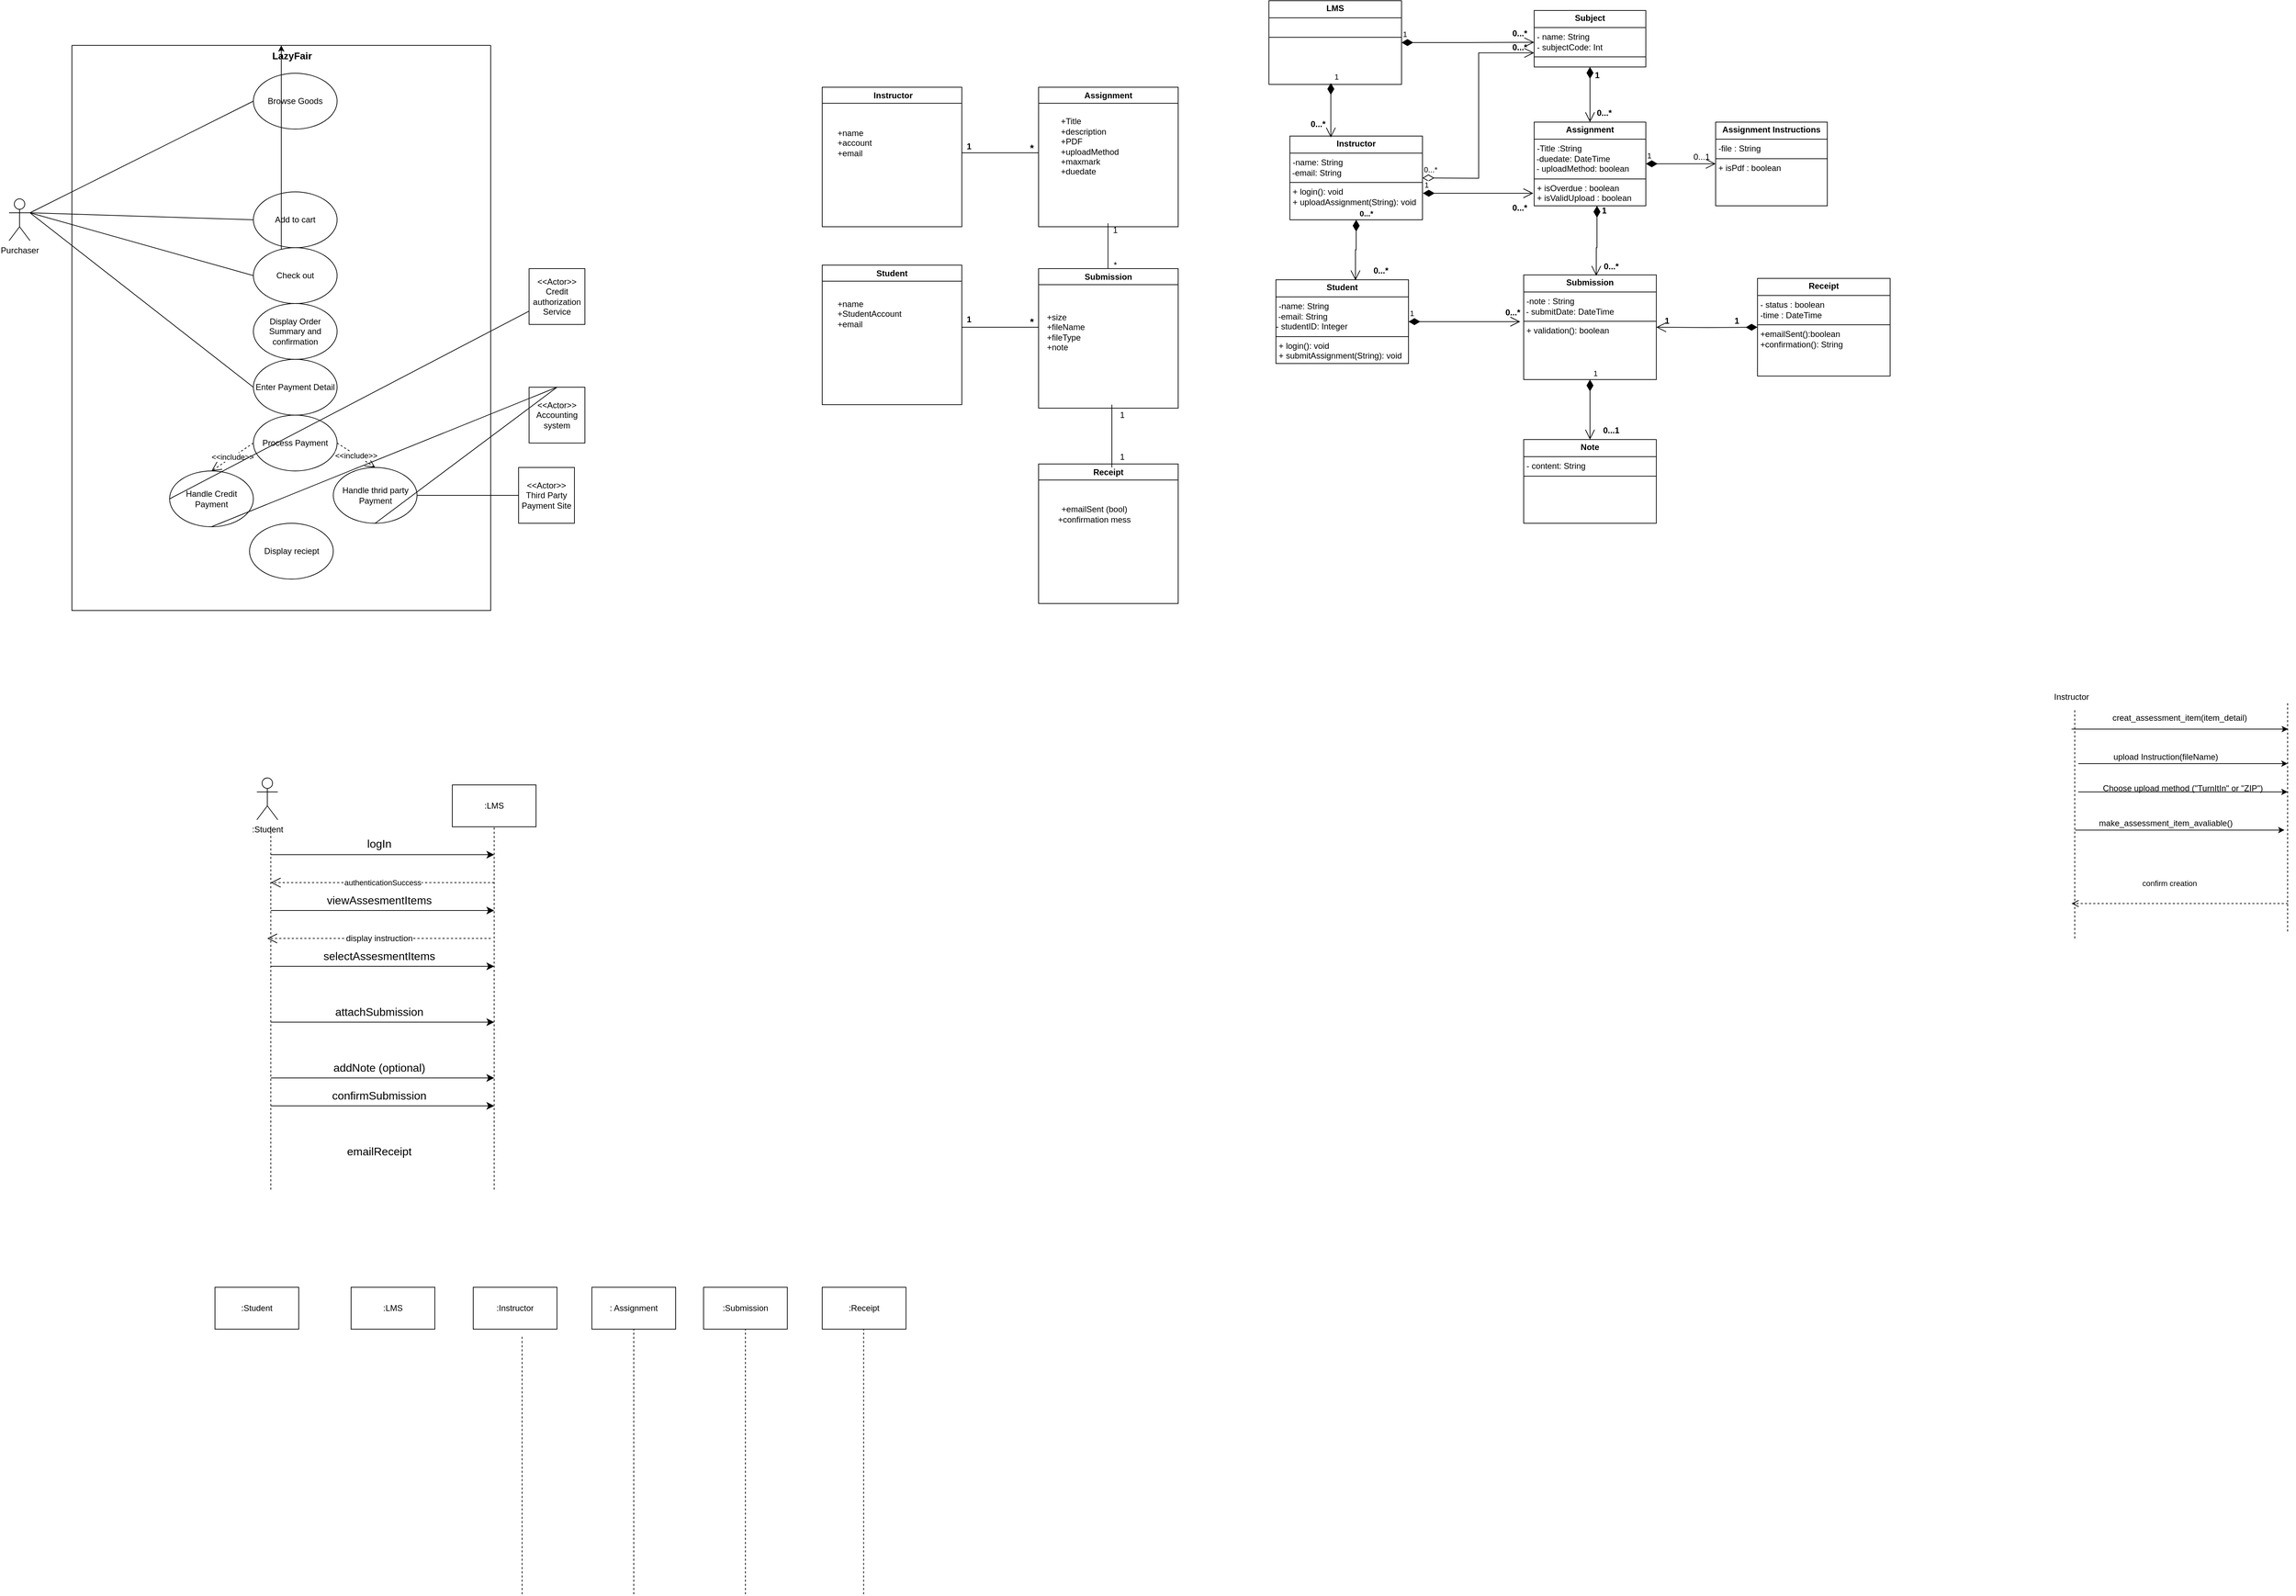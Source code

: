 <mxfile version="26.1.2">
  <diagram name="第 1 页" id="KB6b2LPOlrmd6zzLp5-_">
    <mxGraphModel dx="954" dy="545" grid="1" gridSize="10" guides="1" tooltips="1" connect="1" arrows="1" fold="1" page="1" pageScale="1" pageWidth="2339" pageHeight="3300" math="0" shadow="0">
      <root>
        <mxCell id="0" />
        <mxCell id="1" parent="0" />
        <mxCell id="Vek37xuDfO8ECV00KmPB-5" value="" style="swimlane;startSize=0;" parent="1" vertex="1">
          <mxGeometry x="235" y="120" width="600" height="810" as="geometry" />
        </mxCell>
        <mxCell id="Vek37xuDfO8ECV00KmPB-1" value="Process Payment" style="ellipse;whiteSpace=wrap;html=1;" parent="Vek37xuDfO8ECV00KmPB-5" vertex="1">
          <mxGeometry x="260" y="530" width="120" height="80" as="geometry" />
        </mxCell>
        <mxCell id="Vek37xuDfO8ECV00KmPB-4" value="Browse Goods" style="ellipse;whiteSpace=wrap;html=1;" parent="Vek37xuDfO8ECV00KmPB-5" vertex="1">
          <mxGeometry x="260" y="40" width="120" height="80" as="geometry" />
        </mxCell>
        <mxCell id="KWF-84h6F9MTXlQLzktW-1" value="Add to cart" style="ellipse;whiteSpace=wrap;html=1;" parent="Vek37xuDfO8ECV00KmPB-5" vertex="1">
          <mxGeometry x="260" y="210" width="120" height="80" as="geometry" />
        </mxCell>
        <mxCell id="gkhJe_jEqmKW5KZX2DoX-1" style="edgeStyle=orthogonalEdgeStyle;rounded=0;orthogonalLoop=1;jettySize=auto;html=1;" parent="Vek37xuDfO8ECV00KmPB-5" source="b7lFSfRi3nSQUvw3sl0q-1" target="Vek37xuDfO8ECV00KmPB-5" edge="1">
          <mxGeometry relative="1" as="geometry" />
        </mxCell>
        <mxCell id="b7lFSfRi3nSQUvw3sl0q-1" value="Display Order Summary and confirmation" style="ellipse;whiteSpace=wrap;html=1;" parent="Vek37xuDfO8ECV00KmPB-5" vertex="1">
          <mxGeometry x="260" y="370" width="120" height="80" as="geometry" />
        </mxCell>
        <mxCell id="b7lFSfRi3nSQUvw3sl0q-2" value="Enter Payment Detail" style="ellipse;whiteSpace=wrap;html=1;" parent="Vek37xuDfO8ECV00KmPB-5" vertex="1">
          <mxGeometry x="260" y="450" width="120" height="80" as="geometry" />
        </mxCell>
        <mxCell id="b7lFSfRi3nSQUvw3sl0q-3" value="Display reciept" style="ellipse;whiteSpace=wrap;html=1;" parent="Vek37xuDfO8ECV00KmPB-5" vertex="1">
          <mxGeometry x="254.5" y="685" width="120" height="80" as="geometry" />
        </mxCell>
        <mxCell id="rXJBKGvbCBtXFci2lHTH-1" value="Check out" style="ellipse;whiteSpace=wrap;html=1;" parent="Vek37xuDfO8ECV00KmPB-5" vertex="1">
          <mxGeometry x="260" y="290" width="120" height="80" as="geometry" />
        </mxCell>
        <mxCell id="bqPqFRYJ7XoShYPVc0Ih-1" value="&lt;b&gt;&lt;font style=&quot;font-size: 14px;&quot;&gt;LazyFair&lt;/font&gt;&lt;/b&gt;" style="text;html=1;align=center;verticalAlign=middle;resizable=0;points=[];autosize=1;strokeColor=none;fillColor=none;" parent="Vek37xuDfO8ECV00KmPB-5" vertex="1">
          <mxGeometry x="274.5" width="80" height="30" as="geometry" />
        </mxCell>
        <mxCell id="Vek37xuDfO8ECV00KmPB-2" value="Handle Credit Payment" style="ellipse;whiteSpace=wrap;html=1;" parent="Vek37xuDfO8ECV00KmPB-5" vertex="1">
          <mxGeometry x="140" y="610" width="120" height="80" as="geometry" />
        </mxCell>
        <mxCell id="Vek37xuDfO8ECV00KmPB-3" value="Handle thrid party Payment" style="ellipse;whiteSpace=wrap;html=1;" parent="Vek37xuDfO8ECV00KmPB-5" vertex="1">
          <mxGeometry x="374.5" y="605" width="120" height="80" as="geometry" />
        </mxCell>
        <mxCell id="zqQH850YNZRGi6yOv52E-7" value="&amp;lt;&amp;lt;include&amp;gt;&amp;gt;" style="endArrow=open;endSize=12;dashed=1;html=1;rounded=0;exitX=1;exitY=0.5;exitDx=0;exitDy=0;entryX=0.5;entryY=0;entryDx=0;entryDy=0;" parent="Vek37xuDfO8ECV00KmPB-5" source="Vek37xuDfO8ECV00KmPB-1" target="Vek37xuDfO8ECV00KmPB-3" edge="1">
          <mxGeometry width="160" relative="1" as="geometry">
            <mxPoint x="374.5" y="585.0" as="sourcePoint" />
            <mxPoint x="544.5" y="564.5" as="targetPoint" />
          </mxGeometry>
        </mxCell>
        <mxCell id="zqQH850YNZRGi6yOv52E-8" value="&amp;lt;&amp;lt;include&amp;gt;&amp;gt;" style="endArrow=open;endSize=12;dashed=1;html=1;rounded=0;exitX=0;exitY=0.5;exitDx=0;exitDy=0;entryX=0.5;entryY=0;entryDx=0;entryDy=0;" parent="Vek37xuDfO8ECV00KmPB-5" source="Vek37xuDfO8ECV00KmPB-1" target="Vek37xuDfO8ECV00KmPB-2" edge="1">
          <mxGeometry width="160" relative="1" as="geometry">
            <mxPoint x="254.5" y="595.0" as="sourcePoint" />
            <mxPoint x="245.5" y="615" as="targetPoint" />
          </mxGeometry>
        </mxCell>
        <mxCell id="EAkveAZs5zV2GBKFWm5Z-1" value="Purchaser" style="shape=umlActor;verticalLabelPosition=bottom;verticalAlign=top;html=1;outlineConnect=0;" parent="1" vertex="1">
          <mxGeometry x="145" y="340" width="30" height="60" as="geometry" />
        </mxCell>
        <mxCell id="gUQiQVGfGeAnU0nc1oWH-3" value="&amp;lt;&amp;lt;Actor&amp;gt;&amp;gt;&lt;div&gt;Accounting system&lt;/div&gt;" style="whiteSpace=wrap;html=1;aspect=fixed;" parent="1" vertex="1">
          <mxGeometry x="890" y="610" width="80" height="80" as="geometry" />
        </mxCell>
        <mxCell id="gUQiQVGfGeAnU0nc1oWH-5" value="" style="endArrow=none;html=1;rounded=0;fontSize=12;startSize=8;endSize=8;curved=1;entryX=0;entryY=0.5;entryDx=0;entryDy=0;" parent="1" target="Vek37xuDfO8ECV00KmPB-4" edge="1">
          <mxGeometry width="50" height="50" relative="1" as="geometry">
            <mxPoint x="175" y="360" as="sourcePoint" />
            <mxPoint x="515" y="520" as="targetPoint" />
          </mxGeometry>
        </mxCell>
        <mxCell id="Z3pDWRy3M_bQSnQDkMMR-8" value="" style="endArrow=none;html=1;rounded=0;fontSize=12;startSize=8;endSize=8;curved=1;exitX=1;exitY=0.333;exitDx=0;exitDy=0;exitPerimeter=0;entryX=0;entryY=0.5;entryDx=0;entryDy=0;" parent="1" source="EAkveAZs5zV2GBKFWm5Z-1" target="KWF-84h6F9MTXlQLzktW-1" edge="1">
          <mxGeometry width="50" height="50" relative="1" as="geometry">
            <mxPoint x="615" y="680" as="sourcePoint" />
            <mxPoint x="665" y="630" as="targetPoint" />
          </mxGeometry>
        </mxCell>
        <mxCell id="Z3pDWRy3M_bQSnQDkMMR-9" value="" style="endArrow=none;html=1;rounded=0;fontSize=12;startSize=8;endSize=8;curved=1;entryX=0;entryY=0.5;entryDx=0;entryDy=0;" parent="1" target="rXJBKGvbCBtXFci2lHTH-1" edge="1">
          <mxGeometry width="50" height="50" relative="1" as="geometry">
            <mxPoint x="175" y="360" as="sourcePoint" />
            <mxPoint x="505" y="410" as="targetPoint" />
          </mxGeometry>
        </mxCell>
        <mxCell id="cI1hDrUo5hlbICS7_nxy-1" value="&amp;lt;&amp;lt;Actor&amp;gt;&amp;gt;&lt;div&gt;Third Party Payment Site&lt;/div&gt;" style="whiteSpace=wrap;html=1;aspect=fixed;" parent="1" vertex="1">
          <mxGeometry x="875" y="725" width="80" height="80" as="geometry" />
        </mxCell>
        <mxCell id="zqQH850YNZRGi6yOv52E-2" value="" style="endArrow=none;html=1;rounded=0;entryX=0;entryY=0.5;entryDx=0;entryDy=0;exitX=1;exitY=0.5;exitDx=0;exitDy=0;" parent="1" source="Vek37xuDfO8ECV00KmPB-3" target="cI1hDrUo5hlbICS7_nxy-1" edge="1">
          <mxGeometry width="50" height="50" relative="1" as="geometry">
            <mxPoint x="736" y="744" as="sourcePoint" />
            <mxPoint x="780" y="700" as="targetPoint" />
          </mxGeometry>
        </mxCell>
        <mxCell id="9vXAmPVRI_VAFFQpgO2C-2" value="&amp;lt;&amp;lt;Actor&amp;gt;&amp;gt;&lt;div&gt;Credit authorization&lt;/div&gt;&lt;div&gt;Service&lt;/div&gt;" style="whiteSpace=wrap;html=1;aspect=fixed;" parent="1" vertex="1">
          <mxGeometry x="890" y="440" width="80" height="80" as="geometry" />
        </mxCell>
        <mxCell id="zqQH850YNZRGi6yOv52E-3" value="" style="endArrow=none;html=1;rounded=0;entryX=0;entryY=0.5;entryDx=0;entryDy=0;curved=0;strokeColor=default;" parent="1" source="9vXAmPVRI_VAFFQpgO2C-2" target="Vek37xuDfO8ECV00KmPB-2" edge="1">
          <mxGeometry width="50" height="50" relative="1" as="geometry">
            <mxPoint x="225" y="810" as="sourcePoint" />
            <mxPoint x="485" y="810" as="targetPoint" />
          </mxGeometry>
        </mxCell>
        <mxCell id="zqQH850YNZRGi6yOv52E-6" value="" style="endArrow=none;html=1;rounded=0;exitX=1;exitY=0.333;exitDx=0;exitDy=0;exitPerimeter=0;entryX=0;entryY=0.5;entryDx=0;entryDy=0;" parent="1" source="EAkveAZs5zV2GBKFWm5Z-1" target="b7lFSfRi3nSQUvw3sl0q-2" edge="1">
          <mxGeometry width="50" height="50" relative="1" as="geometry">
            <mxPoint x="445" y="690" as="sourcePoint" />
            <mxPoint x="495" y="640" as="targetPoint" />
          </mxGeometry>
        </mxCell>
        <mxCell id="NvVfYcEVpw9Wjr7JJIfA-2" value="" style="endArrow=none;html=1;rounded=0;entryX=0.5;entryY=1;entryDx=0;entryDy=0;exitX=0.5;exitY=0;exitDx=0;exitDy=0;" parent="1" source="gUQiQVGfGeAnU0nc1oWH-3" target="Vek37xuDfO8ECV00KmPB-2" edge="1">
          <mxGeometry width="50" height="50" relative="1" as="geometry">
            <mxPoint x="445" y="530" as="sourcePoint" />
            <mxPoint x="495" y="480" as="targetPoint" />
          </mxGeometry>
        </mxCell>
        <mxCell id="zqQH850YNZRGi6yOv52E-11" value="" style="endArrow=none;html=1;rounded=0;entryX=0.5;entryY=1;entryDx=0;entryDy=0;exitX=0.5;exitY=0;exitDx=0;exitDy=0;" parent="1" source="gUQiQVGfGeAnU0nc1oWH-3" target="Vek37xuDfO8ECV00KmPB-3" edge="1">
          <mxGeometry width="50" height="50" relative="1" as="geometry">
            <mxPoint x="715" y="960" as="sourcePoint" />
            <mxPoint x="623" y="830" as="targetPoint" />
          </mxGeometry>
        </mxCell>
        <mxCell id="gkhJe_jEqmKW5KZX2DoX-2" value="&amp;nbsp;Instructor" style="swimlane;whiteSpace=wrap;html=1;" parent="1" vertex="1">
          <mxGeometry x="1310" y="180" width="200" height="200" as="geometry" />
        </mxCell>
        <mxCell id="gkhJe_jEqmKW5KZX2DoX-3" value="+name&lt;div&gt;+account&lt;/div&gt;&lt;div&gt;+email&lt;/div&gt;" style="text;html=1;align=left;verticalAlign=middle;resizable=0;points=[];autosize=1;strokeColor=none;fillColor=none;" parent="gkhJe_jEqmKW5KZX2DoX-2" vertex="1">
          <mxGeometry x="20" y="50" width="70" height="60" as="geometry" />
        </mxCell>
        <mxCell id="gkhJe_jEqmKW5KZX2DoX-5" value="Assignment" style="swimlane;whiteSpace=wrap;html=1;" parent="1" vertex="1">
          <mxGeometry x="1620" y="180" width="200" height="200" as="geometry" />
        </mxCell>
        <mxCell id="gkhJe_jEqmKW5KZX2DoX-6" value="+Title&lt;div&gt;+description&lt;/div&gt;&lt;div&gt;+&lt;span style=&quot;background-color: transparent; color: light-dark(rgb(0, 0, 0), rgb(255, 255, 255));&quot;&gt;PDF&lt;/span&gt;&lt;/div&gt;&lt;div&gt;&lt;span style=&quot;background-color: transparent;&quot;&gt;+uploadMethod&lt;/span&gt;&lt;/div&gt;&lt;div&gt;&lt;span style=&quot;background-color: transparent;&quot;&gt;+maxmark&lt;/span&gt;&lt;/div&gt;&lt;div&gt;&lt;span style=&quot;background-color: transparent;&quot;&gt;+duedate&lt;/span&gt;&lt;/div&gt;" style="text;html=1;align=left;verticalAlign=middle;whiteSpace=wrap;rounded=0;" parent="gkhJe_jEqmKW5KZX2DoX-5" vertex="1">
          <mxGeometry x="30" y="60" width="60" height="50" as="geometry" />
        </mxCell>
        <mxCell id="gkhJe_jEqmKW5KZX2DoX-10" value="&lt;font style=&quot;font-size: 14px;&quot;&gt;*&lt;/font&gt;" style="text;align=center;fontStyle=1;verticalAlign=middle;spacingLeft=3;spacingRight=3;strokeColor=none;rotatable=0;points=[[0,0.5],[1,0.5]];portConstraint=eastwest;html=1;" parent="gkhJe_jEqmKW5KZX2DoX-5" vertex="1">
          <mxGeometry x="-50" y="74" width="80" height="26" as="geometry" />
        </mxCell>
        <mxCell id="gkhJe_jEqmKW5KZX2DoX-8" value="" style="line;strokeWidth=1;fillColor=none;align=left;verticalAlign=middle;spacingTop=-1;spacingLeft=3;spacingRight=3;rotatable=0;labelPosition=right;points=[];portConstraint=eastwest;strokeColor=inherit;" parent="1" vertex="1">
          <mxGeometry x="1510" y="270" width="110" height="8" as="geometry" />
        </mxCell>
        <mxCell id="CHSvoIu9NTHtDcGf9rWG-1" value="Submission" style="swimlane;whiteSpace=wrap;html=1;" parent="1" vertex="1">
          <mxGeometry x="1620" y="440" width="200" height="200" as="geometry" />
        </mxCell>
        <mxCell id="CHSvoIu9NTHtDcGf9rWG-2" value="+size&lt;div&gt;+fileName&lt;/div&gt;&lt;div&gt;&lt;div&gt;+fileType&lt;/div&gt;&lt;/div&gt;&lt;div&gt;+note&lt;/div&gt;" style="text;html=1;align=left;verticalAlign=middle;resizable=0;points=[];autosize=1;strokeColor=none;fillColor=none;" parent="CHSvoIu9NTHtDcGf9rWG-1" vertex="1">
          <mxGeometry x="10" y="56" width="80" height="70" as="geometry" />
        </mxCell>
        <mxCell id="gkhJe_jEqmKW5KZX2DoX-9" value="1" style="text;align=center;fontStyle=1;verticalAlign=middle;spacingLeft=3;spacingRight=3;strokeColor=none;rotatable=0;points=[[0,0.5],[1,0.5]];portConstraint=eastwest;html=1;" parent="1" vertex="1">
          <mxGeometry x="1480" y="252" width="80" height="26" as="geometry" />
        </mxCell>
        <mxCell id="gkhJe_jEqmKW5KZX2DoX-11" value="Student" style="swimlane;whiteSpace=wrap;html=1;" parent="1" vertex="1">
          <mxGeometry x="1310" y="435" width="200" height="200" as="geometry" />
        </mxCell>
        <mxCell id="gkhJe_jEqmKW5KZX2DoX-12" value="+name&lt;div&gt;+StudentAccount&lt;/div&gt;&lt;div&gt;+email&lt;/div&gt;" style="text;html=1;align=left;verticalAlign=middle;resizable=0;points=[];autosize=1;strokeColor=none;fillColor=none;" parent="gkhJe_jEqmKW5KZX2DoX-11" vertex="1">
          <mxGeometry x="20" y="40" width="120" height="60" as="geometry" />
        </mxCell>
        <mxCell id="gkhJe_jEqmKW5KZX2DoX-17" value="1" style="text;align=center;fontStyle=1;verticalAlign=middle;spacingLeft=3;spacingRight=3;strokeColor=none;rotatable=0;points=[[0,0.5],[1,0.5]];portConstraint=eastwest;html=1;" parent="gkhJe_jEqmKW5KZX2DoX-11" vertex="1">
          <mxGeometry x="170" y="70" width="80" height="15" as="geometry" />
        </mxCell>
        <mxCell id="gkhJe_jEqmKW5KZX2DoX-13" value="Receipt" style="swimlane;whiteSpace=wrap;html=1;" parent="1" vertex="1">
          <mxGeometry x="1620" y="720" width="200" height="200" as="geometry" />
        </mxCell>
        <mxCell id="gkhJe_jEqmKW5KZX2DoX-14" value="&lt;br&gt;+emailSent (bool)&lt;div&gt;+confirmation mess&lt;/div&gt;" style="text;html=1;align=center;verticalAlign=middle;whiteSpace=wrap;rounded=0;" parent="gkhJe_jEqmKW5KZX2DoX-13" vertex="1">
          <mxGeometry x="10" y="50" width="140" height="30" as="geometry" />
        </mxCell>
        <mxCell id="gkhJe_jEqmKW5KZX2DoX-15" value="" style="line;strokeWidth=1;fillColor=none;align=left;verticalAlign=middle;spacingTop=-1;spacingLeft=3;spacingRight=3;rotatable=0;labelPosition=right;points=[];portConstraint=eastwest;strokeColor=inherit;" parent="1" vertex="1">
          <mxGeometry x="1510" y="520" width="110" height="8" as="geometry" />
        </mxCell>
        <mxCell id="gkhJe_jEqmKW5KZX2DoX-16" value="&lt;font style=&quot;font-size: 14px;&quot;&gt;*&lt;/font&gt;" style="text;align=center;fontStyle=1;verticalAlign=middle;spacingLeft=3;spacingRight=3;strokeColor=none;rotatable=0;points=[[0,0.5],[1,0.5]];portConstraint=eastwest;html=1;" parent="1" vertex="1">
          <mxGeometry x="1570" y="503" width="80" height="26" as="geometry" />
        </mxCell>
        <mxCell id="QoIQRb3kYsHA4Hq2WDPy-2" value="1" style="text;html=1;align=center;verticalAlign=middle;whiteSpace=wrap;rounded=0;" parent="1" vertex="1">
          <mxGeometry x="1710" y="635" width="60" height="30" as="geometry" />
        </mxCell>
        <mxCell id="QoIQRb3kYsHA4Hq2WDPy-3" value="1" style="text;html=1;align=center;verticalAlign=middle;whiteSpace=wrap;rounded=0;" parent="1" vertex="1">
          <mxGeometry x="1710" y="695" width="60" height="30" as="geometry" />
        </mxCell>
        <mxCell id="QoIQRb3kYsHA4Hq2WDPy-5" value="1" style="text;html=1;align=center;verticalAlign=middle;whiteSpace=wrap;rounded=0;" parent="1" vertex="1">
          <mxGeometry x="1700" y="370" width="60" height="30" as="geometry" />
        </mxCell>
        <mxCell id="QoIQRb3kYsHA4Hq2WDPy-6" value="*" style="text;html=1;align=center;verticalAlign=middle;whiteSpace=wrap;rounded=0;" parent="1" vertex="1">
          <mxGeometry x="1700" y="420" width="60" height="30" as="geometry" />
        </mxCell>
        <mxCell id="QoIQRb3kYsHA4Hq2WDPy-7" value="" style="endArrow=none;html=1;rounded=0;entryX=0;entryY=0.25;entryDx=0;entryDy=0;exitX=0;exitY=0.75;exitDx=0;exitDy=0;" parent="1" edge="1">
          <mxGeometry width="50" height="50" relative="1" as="geometry">
            <mxPoint x="1719.41" y="440" as="sourcePoint" />
            <mxPoint x="1719.41" y="375" as="targetPoint" />
          </mxGeometry>
        </mxCell>
        <mxCell id="QoIQRb3kYsHA4Hq2WDPy-9" value="" style="endArrow=none;html=1;rounded=0;entryX=0.25;entryY=0;entryDx=0;entryDy=0;exitX=0.25;exitY=1;exitDx=0;exitDy=0;" parent="1" source="QoIQRb3kYsHA4Hq2WDPy-3" target="QoIQRb3kYsHA4Hq2WDPy-2" edge="1">
          <mxGeometry width="50" height="50" relative="1" as="geometry">
            <mxPoint x="1650" y="560" as="sourcePoint" />
            <mxPoint x="1700" y="510" as="targetPoint" />
          </mxGeometry>
        </mxCell>
        <mxCell id="DwS-NMEcQHL3Df4fyTvQ-3" value=":Student&lt;div&gt;&lt;br&gt;&lt;/div&gt;" style="shape=umlActor;verticalLabelPosition=bottom;verticalAlign=top;html=1;outlineConnect=0;" parent="1" vertex="1">
          <mxGeometry x="500" y="1170" width="30" height="60" as="geometry" />
        </mxCell>
        <mxCell id="DwS-NMEcQHL3Df4fyTvQ-4" value=":LMS" style="rounded=0;whiteSpace=wrap;html=1;" parent="1" vertex="1">
          <mxGeometry x="780" y="1180" width="120" height="60" as="geometry" />
        </mxCell>
        <mxCell id="bT_p2JEUUOVfJh2NgT_J-1" value="" style="endArrow=none;dashed=1;html=1;rounded=0;fontSize=12;startSize=8;endSize=8;curved=1;entryX=0.5;entryY=1;entryDx=0;entryDy=0;" parent="1" target="DwS-NMEcQHL3Df4fyTvQ-4" edge="1">
          <mxGeometry width="50" height="50" relative="1" as="geometry">
            <mxPoint x="840" y="1760" as="sourcePoint" />
            <mxPoint x="835" y="1240" as="targetPoint" />
          </mxGeometry>
        </mxCell>
        <mxCell id="bT_p2JEUUOVfJh2NgT_J-2" value="" style="endArrow=none;dashed=1;html=1;rounded=0;fontSize=12;startSize=8;endSize=8;curved=1;entryX=0.5;entryY=1;entryDx=0;entryDy=0;" parent="1" edge="1">
          <mxGeometry width="50" height="50" relative="1" as="geometry">
            <mxPoint x="520" y="1760" as="sourcePoint" />
            <mxPoint x="520" y="1240" as="targetPoint" />
          </mxGeometry>
        </mxCell>
        <mxCell id="bT_p2JEUUOVfJh2NgT_J-3" value="" style="endArrow=classic;html=1;rounded=0;fontSize=12;startSize=8;endSize=8;curved=1;" parent="1" edge="1">
          <mxGeometry width="50" height="50" relative="1" as="geometry">
            <mxPoint x="520" y="1280" as="sourcePoint" />
            <mxPoint x="840" y="1280" as="targetPoint" />
          </mxGeometry>
        </mxCell>
        <mxCell id="bT_p2JEUUOVfJh2NgT_J-4" value="logIn" style="text;html=1;align=center;verticalAlign=middle;resizable=0;points=[];autosize=1;strokeColor=none;fillColor=none;fontSize=16;" parent="1" vertex="1">
          <mxGeometry x="645" y="1249" width="60" height="30" as="geometry" />
        </mxCell>
        <mxCell id="bT_p2JEUUOVfJh2NgT_J-7" value="&lt;span style=&quot;font-size: 11px;&quot;&gt;authenticationSuccess&lt;/span&gt;" style="endArrow=open;endSize=12;dashed=1;html=1;rounded=0;fontSize=12;curved=1;" parent="1" edge="1">
          <mxGeometry width="160" relative="1" as="geometry">
            <mxPoint x="840" y="1320" as="sourcePoint" />
            <mxPoint x="520" y="1320" as="targetPoint" />
          </mxGeometry>
        </mxCell>
        <mxCell id="bT_p2JEUUOVfJh2NgT_J-8" value="" style="endArrow=classic;html=1;rounded=0;fontSize=12;startSize=8;endSize=8;curved=1;" parent="1" edge="1">
          <mxGeometry width="50" height="50" relative="1" as="geometry">
            <mxPoint x="520" y="1360" as="sourcePoint" />
            <mxPoint x="840" y="1360" as="targetPoint" />
          </mxGeometry>
        </mxCell>
        <mxCell id="bT_p2JEUUOVfJh2NgT_J-11" value="viewAssesmentItems" style="text;html=1;align=center;verticalAlign=middle;resizable=0;points=[];autosize=1;strokeColor=none;fillColor=none;fontSize=16;" parent="1" vertex="1">
          <mxGeometry x="590" y="1330" width="170" height="30" as="geometry" />
        </mxCell>
        <mxCell id="bT_p2JEUUOVfJh2NgT_J-13" value="display instruction" style="endArrow=open;endSize=12;dashed=1;html=1;rounded=0;fontSize=12;curved=1;" parent="1" edge="1">
          <mxGeometry width="160" relative="1" as="geometry">
            <mxPoint x="835" y="1400" as="sourcePoint" />
            <mxPoint x="515" y="1400" as="targetPoint" />
          </mxGeometry>
        </mxCell>
        <mxCell id="bT_p2JEUUOVfJh2NgT_J-14" value="" style="endArrow=classic;html=1;rounded=0;fontSize=12;startSize=8;endSize=8;curved=1;" parent="1" edge="1">
          <mxGeometry width="50" height="50" relative="1" as="geometry">
            <mxPoint x="520" y="1440" as="sourcePoint" />
            <mxPoint x="840" y="1440" as="targetPoint" />
          </mxGeometry>
        </mxCell>
        <mxCell id="bT_p2JEUUOVfJh2NgT_J-15" value="selectAssesmentItems" style="text;html=1;align=center;verticalAlign=middle;resizable=0;points=[];autosize=1;strokeColor=none;fillColor=none;fontSize=16;" parent="1" vertex="1">
          <mxGeometry x="585" y="1410" width="180" height="30" as="geometry" />
        </mxCell>
        <mxCell id="bT_p2JEUUOVfJh2NgT_J-16" value="" style="endArrow=classic;html=1;rounded=0;fontSize=12;startSize=8;endSize=8;curved=1;" parent="1" edge="1">
          <mxGeometry width="50" height="50" relative="1" as="geometry">
            <mxPoint x="520" y="1520" as="sourcePoint" />
            <mxPoint x="840" y="1520" as="targetPoint" />
          </mxGeometry>
        </mxCell>
        <mxCell id="bT_p2JEUUOVfJh2NgT_J-17" value="attachSubmission" style="text;html=1;align=center;verticalAlign=middle;resizable=0;points=[];autosize=1;strokeColor=none;fillColor=none;fontSize=16;" parent="1" vertex="1">
          <mxGeometry x="600" y="1490" width="150" height="30" as="geometry" />
        </mxCell>
        <mxCell id="bT_p2JEUUOVfJh2NgT_J-18" value="" style="endArrow=classic;html=1;rounded=0;fontSize=12;startSize=8;endSize=8;curved=1;" parent="1" edge="1">
          <mxGeometry width="50" height="50" relative="1" as="geometry">
            <mxPoint x="520" y="1600" as="sourcePoint" />
            <mxPoint x="840" y="1600" as="targetPoint" />
          </mxGeometry>
        </mxCell>
        <mxCell id="bT_p2JEUUOVfJh2NgT_J-19" value="addNote (optional)" style="text;html=1;align=center;verticalAlign=middle;resizable=0;points=[];autosize=1;strokeColor=none;fillColor=none;fontSize=16;" parent="1" vertex="1">
          <mxGeometry x="595" y="1570" width="160" height="30" as="geometry" />
        </mxCell>
        <mxCell id="bT_p2JEUUOVfJh2NgT_J-20" value="" style="endArrow=classic;html=1;rounded=0;fontSize=12;startSize=8;endSize=8;curved=1;" parent="1" edge="1">
          <mxGeometry width="50" height="50" relative="1" as="geometry">
            <mxPoint x="520" y="1640" as="sourcePoint" />
            <mxPoint x="840" y="1640" as="targetPoint" />
          </mxGeometry>
        </mxCell>
        <mxCell id="bT_p2JEUUOVfJh2NgT_J-21" value="confirmSubmission" style="text;html=1;align=center;verticalAlign=middle;resizable=0;points=[];autosize=1;strokeColor=none;fillColor=none;fontSize=16;" parent="1" vertex="1">
          <mxGeometry x="595" y="1610" width="160" height="30" as="geometry" />
        </mxCell>
        <mxCell id="M3SzBZShGUP7pVlen1ng-2" value="emailReceipt" style="text;html=1;align=center;verticalAlign=middle;resizable=0;points=[];autosize=1;strokeColor=none;fillColor=none;fontSize=16;" parent="1" vertex="1">
          <mxGeometry x="615" y="1690" width="120" height="30" as="geometry" />
        </mxCell>
        <mxCell id="uXR11-I8cUio6AIFGhmz-3" value="&lt;p style=&quot;margin:0px;margin-top:4px;text-align:center;&quot;&gt;&lt;b&gt;Student&lt;/b&gt;&lt;/p&gt;&lt;hr size=&quot;1&quot; style=&quot;border-style:solid;&quot;&gt;&lt;p style=&quot;margin:0px;margin-left:4px;&quot;&gt;&lt;span style=&quot;text-wrap: nowrap;&quot;&gt;-name: String&lt;/span&gt;&lt;/p&gt;&lt;div style=&quot;text-wrap: nowrap;&quot;&gt;&lt;span style=&quot;background-color: transparent;&quot;&gt;&amp;nbsp;-email: String&lt;/span&gt;&lt;br&gt;&lt;/div&gt;&lt;div style=&quot;text-wrap: nowrap;&quot;&gt;&lt;span style=&quot;background-color: transparent;&quot;&gt;- studentID: Integer&lt;/span&gt;&lt;/div&gt;&lt;hr size=&quot;1&quot; style=&quot;border-style:solid;&quot;&gt;&lt;p style=&quot;margin:0px;margin-left:4px;&quot;&gt;+ login(): void&lt;/p&gt;&lt;p style=&quot;margin:0px;margin-left:4px;&quot;&gt;+ submitAssignment(String): void&lt;/p&gt;" style="verticalAlign=top;align=left;overflow=fill;html=1;whiteSpace=wrap;" parent="1" vertex="1">
          <mxGeometry x="1960" y="456" width="190" height="120" as="geometry" />
        </mxCell>
        <mxCell id="uXR11-I8cUio6AIFGhmz-6" value="&lt;p style=&quot;margin:0px;margin-top:4px;text-align:center;&quot;&gt;&lt;b&gt;Assignment&lt;/b&gt;&lt;/p&gt;&lt;hr size=&quot;1&quot; style=&quot;border-style:solid;&quot;&gt;&lt;p style=&quot;margin:0px;margin-left:4px;&quot;&gt;-Title :String&lt;/p&gt;&lt;div&gt;&lt;span style=&quot;background-color: transparent;&quot;&gt;&amp;nbsp;&lt;/span&gt;&lt;span style=&quot;background-color: transparent; color: light-dark(rgb(0, 0, 0), rgb(255, 255, 255));&quot;&gt;-duedate: DateTime&lt;/span&gt;&lt;/div&gt;&lt;div&gt;&lt;span style=&quot;background-color: transparent;&quot;&gt;&amp;nbsp;- uploadMethod: boolean&lt;/span&gt;&lt;/div&gt;&lt;hr size=&quot;1&quot; style=&quot;border-style:solid;&quot;&gt;&lt;p style=&quot;margin:0px;margin-left:4px;&quot;&gt;+ isOverdue : boolean&lt;/p&gt;&lt;p style=&quot;margin:0px;margin-left:4px;&quot;&gt;+ isValidUpload : boolean&lt;/p&gt;" style="verticalAlign=top;align=left;overflow=fill;html=1;whiteSpace=wrap;" parent="1" vertex="1">
          <mxGeometry x="2330" y="230" width="160" height="120" as="geometry" />
        </mxCell>
        <mxCell id="T4xodQOd3F2WIKafrbXG-1" value="&lt;p style=&quot;margin:0px;margin-top:4px;text-align:center;&quot;&gt;&lt;b&gt;Submission&lt;/b&gt;&lt;/p&gt;&lt;hr size=&quot;1&quot; style=&quot;border-style:solid;&quot;&gt;&lt;p style=&quot;margin:0px;margin-left:4px;&quot;&gt;&lt;span style=&quot;text-wrap-mode: nowrap; background-color: transparent; color: light-dark(rgb(0, 0, 0), rgb(255, 255, 255));&quot;&gt;-note : String&lt;/span&gt;&lt;/p&gt;&lt;div style=&quot;text-wrap: nowrap;&quot;&gt;&amp;nbsp;- submitDate: DateTime&lt;/div&gt;&lt;hr size=&quot;1&quot; style=&quot;border-style:solid;&quot;&gt;&lt;p style=&quot;margin:0px;margin-left:4px;&quot;&gt;+ validation(): boolean&lt;/p&gt;&lt;p style=&quot;margin:0px;margin-left:4px;&quot;&gt;&lt;br&gt;&lt;/p&gt;" style="verticalAlign=top;align=left;overflow=fill;html=1;whiteSpace=wrap;" parent="1" vertex="1">
          <mxGeometry x="2315" y="449" width="190" height="150" as="geometry" />
        </mxCell>
        <mxCell id="uXR11-I8cUio6AIFGhmz-8" value="" style="endArrow=open;html=1;endSize=12;startArrow=diamondThin;startSize=14;startFill=1;edgeStyle=orthogonalEdgeStyle;align=left;verticalAlign=bottom;rounded=0;exitX=0.75;exitY=1;exitDx=0;exitDy=0;entryX=0.237;entryY=1.01;entryDx=0;entryDy=0;entryPerimeter=0;" parent="1" target="uXR11-I8cUio6AIFGhmz-10" edge="1">
          <mxGeometry x="-1" y="3" relative="1" as="geometry">
            <mxPoint x="2420" y="350" as="sourcePoint" />
            <mxPoint x="2380" y="449" as="targetPoint" />
            <mxPoint as="offset" />
            <Array as="points">
              <mxPoint x="2420" y="410" />
              <mxPoint x="2419" y="410" />
            </Array>
          </mxGeometry>
        </mxCell>
        <mxCell id="uXR11-I8cUio6AIFGhmz-10" value="0...*" style="text;align=center;fontStyle=1;verticalAlign=middle;spacingLeft=3;spacingRight=3;strokeColor=none;rotatable=0;points=[[0,0.5],[1,0.5]];portConstraint=eastwest;html=1;" parent="1" vertex="1">
          <mxGeometry x="2400" y="424" width="80" height="26" as="geometry" />
        </mxCell>
        <mxCell id="uXR11-I8cUio6AIFGhmz-11" value="1" style="text;align=center;fontStyle=1;verticalAlign=middle;spacingLeft=3;spacingRight=3;strokeColor=none;rotatable=0;points=[[0,0.5],[1,0.5]];portConstraint=eastwest;html=1;" parent="1" vertex="1">
          <mxGeometry x="2390" y="344" width="80" height="26" as="geometry" />
        </mxCell>
        <mxCell id="uXR11-I8cUio6AIFGhmz-12" value="1" style="endArrow=open;html=1;endSize=12;startArrow=diamondThin;startSize=14;startFill=1;edgeStyle=orthogonalEdgeStyle;align=left;verticalAlign=bottom;rounded=0;exitX=1;exitY=0.5;exitDx=0;exitDy=0;strokeColor=default;fontFamily=Helvetica;fontSize=11;fontColor=default;labelBackgroundColor=default;" parent="1" source="uXR11-I8cUio6AIFGhmz-3" edge="1">
          <mxGeometry x="-1" y="3" relative="1" as="geometry">
            <mxPoint x="2155" y="520" as="sourcePoint" />
            <mxPoint x="2310" y="516" as="targetPoint" />
          </mxGeometry>
        </mxCell>
        <mxCell id="uXR11-I8cUio6AIFGhmz-13" value="0...*" style="text;align=center;fontStyle=1;verticalAlign=middle;spacingLeft=3;spacingRight=3;strokeColor=none;rotatable=0;points=[[0,0.5],[1,0.5]];portConstraint=eastwest;html=1;" parent="1" vertex="1">
          <mxGeometry x="2259" y="490" width="80" height="26" as="geometry" />
        </mxCell>
        <mxCell id="uXR11-I8cUio6AIFGhmz-16" value="" style="endArrow=open;html=1;endSize=12;startArrow=diamondThin;startSize=14;startFill=1;edgeStyle=orthogonalEdgeStyle;align=left;verticalAlign=bottom;rounded=0;entryX=1;entryY=0.5;entryDx=0;entryDy=0;" parent="1" target="T4xodQOd3F2WIKafrbXG-1" edge="1">
          <mxGeometry x="-1" y="3" relative="1" as="geometry">
            <mxPoint x="2650" y="524" as="sourcePoint" />
            <mxPoint x="2505" y="524" as="targetPoint" />
          </mxGeometry>
        </mxCell>
        <mxCell id="gL6qvqaxOikQ_542WCXo-5" value="&lt;p style=&quot;margin:0px;margin-top:4px;text-align:center;&quot;&gt;&lt;b&gt;Receipt&lt;/b&gt;&lt;/p&gt;&lt;hr size=&quot;1&quot; style=&quot;border-style:solid;&quot;&gt;&lt;p style=&quot;margin:0px;margin-left:4px;&quot;&gt;- status : boolean&lt;/p&gt;&lt;p style=&quot;margin:0px;margin-left:4px;&quot;&gt;-time : DateTime&lt;/p&gt;&lt;hr size=&quot;1&quot; style=&quot;border-style:solid;&quot;&gt;&lt;p style=&quot;margin: 0px 0px 0px 4px;&quot;&gt;&lt;span style=&quot;text-align: center;&quot;&gt;+emailSent():boolean&lt;/span&gt;&lt;/p&gt;&lt;p style=&quot;margin: 0px 0px 0px 4px;&quot;&gt;&lt;span style=&quot;background-color: transparent; text-align: center;&quot;&gt;+confirmation(): String&lt;/span&gt;&lt;/p&gt;" style="verticalAlign=top;align=left;overflow=fill;html=1;whiteSpace=wrap;" parent="1" vertex="1">
          <mxGeometry x="2650" y="454" width="190" height="140" as="geometry" />
        </mxCell>
        <mxCell id="uXR11-I8cUio6AIFGhmz-17" value="1" style="text;align=center;fontStyle=1;verticalAlign=middle;spacingLeft=3;spacingRight=3;strokeColor=none;rotatable=0;points=[[0,0.5],[1,0.5]];portConstraint=eastwest;html=1;" parent="1" vertex="1">
          <mxGeometry x="2480" y="502" width="80" height="26" as="geometry" />
        </mxCell>
        <mxCell id="uXR11-I8cUio6AIFGhmz-18" value="1" style="text;align=center;fontStyle=1;verticalAlign=middle;spacingLeft=3;spacingRight=3;strokeColor=none;rotatable=0;points=[[0,0.5],[1,0.5]];portConstraint=eastwest;html=1;" parent="1" vertex="1">
          <mxGeometry x="2580" y="502" width="80" height="26" as="geometry" />
        </mxCell>
        <mxCell id="90ny7wVxduzqymrraI9C-1" value="&lt;p style=&quot;margin:0px;margin-top:4px;text-align:center;&quot;&gt;&lt;b&gt;Assignment Instructions&lt;/b&gt;&lt;/p&gt;&lt;hr size=&quot;1&quot; style=&quot;border-style:solid;&quot;&gt;&lt;p style=&quot;margin:0px;margin-left:4px;&quot;&gt;-file : String&lt;/p&gt;&lt;hr size=&quot;1&quot; style=&quot;border-style:solid;&quot;&gt;&lt;p style=&quot;margin:0px;margin-left:4px;&quot;&gt;+ isPdf : boolean&lt;/p&gt;" style="verticalAlign=top;align=left;overflow=fill;html=1;whiteSpace=wrap;" parent="1" vertex="1">
          <mxGeometry x="2590" y="230" width="160" height="120" as="geometry" />
        </mxCell>
        <mxCell id="pd2OEeSs10mFP47niKaX-1" value="&lt;p style=&quot;margin:0px;margin-top:4px;text-align:center;&quot;&gt;&lt;b&gt;Instructor&lt;/b&gt;&lt;/p&gt;&lt;hr size=&quot;1&quot; style=&quot;border-style:solid;&quot;&gt;&lt;p style=&quot;margin:0px;margin-left:4px;&quot;&gt;&lt;span style=&quot;text-wrap: nowrap;&quot;&gt;-name: String&lt;/span&gt;&lt;/p&gt;&lt;div style=&quot;text-wrap: nowrap;&quot;&gt;&lt;span style=&quot;background-color: transparent;&quot;&gt;&amp;nbsp;-email: String&lt;/span&gt;&lt;br&gt;&lt;/div&gt;&lt;hr size=&quot;1&quot; style=&quot;border-style:solid;&quot;&gt;&lt;p style=&quot;margin:0px;margin-left:4px;&quot;&gt;+ login(): void&lt;/p&gt;&lt;p style=&quot;margin:0px;margin-left:4px;&quot;&gt;+ uploadAssignment(String): void&lt;/p&gt;" style="verticalAlign=top;align=left;overflow=fill;html=1;whiteSpace=wrap;" parent="1" vertex="1">
          <mxGeometry x="1980" y="250" width="190" height="120" as="geometry" />
        </mxCell>
        <mxCell id="7eHqlw2dPrxvk4_nFPyJ-1" value="&lt;p style=&quot;margin:0px;margin-top:4px;text-align:center;&quot;&gt;&lt;b&gt;Note&lt;/b&gt;&lt;/p&gt;&lt;hr size=&quot;1&quot; style=&quot;border-style:solid;&quot;&gt;&lt;p style=&quot;margin:0px;margin-left:4px;&quot;&gt;&lt;span style=&quot;background-color: transparent; color: light-dark(rgb(0, 0, 0), rgb(255, 255, 255)); text-wrap-mode: nowrap;&quot;&gt;- content: String&lt;/span&gt;&lt;/p&gt;&lt;hr size=&quot;1&quot; style=&quot;border-style:solid;&quot;&gt;&lt;p style=&quot;margin:0px;margin-left:4px;&quot;&gt;&lt;br&gt;&lt;/p&gt;" style="verticalAlign=top;align=left;overflow=fill;html=1;whiteSpace=wrap;" parent="1" vertex="1">
          <mxGeometry x="2315" y="685" width="190" height="120" as="geometry" />
        </mxCell>
        <mxCell id="7eHqlw2dPrxvk4_nFPyJ-3" value="&lt;p style=&quot;margin:0px;margin-top:4px;text-align:center;&quot;&gt;&lt;b&gt;LMS&lt;/b&gt;&lt;/p&gt;&lt;hr size=&quot;1&quot; style=&quot;border-style:solid;&quot;&gt;&lt;p style=&quot;margin:0px;margin-left:4px;&quot;&gt;&lt;br&gt;&lt;/p&gt;&lt;hr size=&quot;1&quot; style=&quot;border-style:solid;&quot;&gt;&lt;p style=&quot;margin:0px;margin-left:4px;&quot;&gt;&lt;br&gt;&lt;/p&gt;" style="verticalAlign=top;align=left;overflow=fill;html=1;whiteSpace=wrap;" parent="1" vertex="1">
          <mxGeometry x="1950" y="56" width="190" height="120" as="geometry" />
        </mxCell>
        <mxCell id="90ny7wVxduzqymrraI9C-4" value="0...1" style="text;html=1;align=center;verticalAlign=middle;whiteSpace=wrap;rounded=0;" parent="1" vertex="1">
          <mxGeometry x="2540" y="262.5" width="60" height="35" as="geometry" />
        </mxCell>
        <mxCell id="pd2OEeSs10mFP47niKaX-2" value="&lt;p style=&quot;margin:0px;margin-top:4px;text-align:center;&quot;&gt;&lt;b&gt;Subject&lt;/b&gt;&lt;/p&gt;&lt;hr size=&quot;1&quot; style=&quot;border-style:solid;&quot;&gt;&lt;p style=&quot;margin:0px;margin-left:4px;&quot;&gt;- name: String&lt;/p&gt;&lt;p style=&quot;margin:0px;margin-left:4px;&quot;&gt;- subjectCode: Int&lt;/p&gt;&lt;hr size=&quot;1&quot; style=&quot;border-style:solid;&quot;&gt;&lt;p style=&quot;margin:0px;margin-left:4px;&quot;&gt;&lt;br&gt;&lt;/p&gt;" style="verticalAlign=top;align=left;overflow=fill;html=1;whiteSpace=wrap;" parent="1" vertex="1">
          <mxGeometry x="2330" y="70" width="160" height="81" as="geometry" />
        </mxCell>
        <mxCell id="7eHqlw2dPrxvk4_nFPyJ-5" value="1" style="endArrow=open;html=1;endSize=12;startArrow=diamondThin;startSize=14;startFill=1;edgeStyle=orthogonalEdgeStyle;align=left;verticalAlign=bottom;rounded=0;exitX=1;exitY=0.5;exitDx=0;exitDy=0;" parent="1" source="7eHqlw2dPrxvk4_nFPyJ-3" edge="1">
          <mxGeometry x="-1" y="3" relative="1" as="geometry">
            <mxPoint x="2170" y="115.58" as="sourcePoint" />
            <mxPoint x="2330" y="115.58" as="targetPoint" />
          </mxGeometry>
        </mxCell>
        <mxCell id="pd2OEeSs10mFP47niKaX-3" value="" style="endArrow=open;html=1;endSize=12;startArrow=diamondThin;startSize=14;startFill=1;edgeStyle=orthogonalEdgeStyle;align=left;verticalAlign=bottom;rounded=0;exitX=0.5;exitY=1;exitDx=0;exitDy=0;entryX=0.5;entryY=0;entryDx=0;entryDy=0;" parent="1" source="pd2OEeSs10mFP47niKaX-2" target="uXR11-I8cUio6AIFGhmz-6" edge="1">
          <mxGeometry x="-1" y="3" relative="1" as="geometry">
            <mxPoint x="2320" y="390" as="sourcePoint" />
            <mxPoint x="2480" y="390" as="targetPoint" />
          </mxGeometry>
        </mxCell>
        <mxCell id="pd2OEeSs10mFP47niKaX-4" value="1" style="text;align=center;fontStyle=1;verticalAlign=middle;spacingLeft=3;spacingRight=3;strokeColor=none;rotatable=0;points=[[0,0.5],[1,0.5]];portConstraint=eastwest;html=1;" parent="1" vertex="1">
          <mxGeometry x="2380" y="150" width="80" height="26" as="geometry" />
        </mxCell>
        <mxCell id="pd2OEeSs10mFP47niKaX-5" value="0...*" style="text;align=center;fontStyle=1;verticalAlign=middle;spacingLeft=3;spacingRight=3;strokeColor=none;rotatable=0;points=[[0,0.5],[1,0.5]];portConstraint=eastwest;html=1;" parent="1" vertex="1">
          <mxGeometry x="2390" y="204" width="80" height="26" as="geometry" />
        </mxCell>
        <mxCell id="pd2OEeSs10mFP47niKaX-6" value="0...*" style="endArrow=open;html=1;endSize=12;startArrow=diamondThin;startSize=14;startFill=0;edgeStyle=orthogonalEdgeStyle;align=left;verticalAlign=bottom;rounded=0;entryX=0;entryY=0.75;entryDx=0;entryDy=0;" parent="1" target="pd2OEeSs10mFP47niKaX-2" edge="1">
          <mxGeometry x="-1" y="3" relative="1" as="geometry">
            <mxPoint x="2170" y="310" as="sourcePoint" />
            <mxPoint x="2330" y="310" as="targetPoint" />
          </mxGeometry>
        </mxCell>
        <mxCell id="7eHqlw2dPrxvk4_nFPyJ-6" value="0...*" style="text;align=center;fontStyle=1;verticalAlign=middle;spacingLeft=3;spacingRight=3;strokeColor=none;rotatable=0;points=[[0,0.5],[1,0.5]];portConstraint=eastwest;html=1;" parent="1" vertex="1">
          <mxGeometry x="2269" y="90" width="80" height="26" as="geometry" />
        </mxCell>
        <mxCell id="pd2OEeSs10mFP47niKaX-7" value="0...*" style="text;align=center;fontStyle=1;verticalAlign=middle;spacingLeft=3;spacingRight=3;strokeColor=none;rotatable=0;points=[[0,0.5],[1,0.5]];portConstraint=eastwest;html=1;" parent="1" vertex="1">
          <mxGeometry x="2269" y="110" width="80" height="26" as="geometry" />
        </mxCell>
        <mxCell id="t29OJQfLiZy44cuGdhUq-1" value="1" style="endArrow=open;html=1;endSize=12;startArrow=diamondThin;startSize=14;startFill=1;edgeStyle=orthogonalEdgeStyle;align=left;verticalAlign=bottom;rounded=0;exitX=0.467;exitY=0.983;exitDx=0;exitDy=0;exitPerimeter=0;entryX=0.309;entryY=0.017;entryDx=0;entryDy=0;entryPerimeter=0;" parent="1" source="7eHqlw2dPrxvk4_nFPyJ-3" target="pd2OEeSs10mFP47niKaX-1" edge="1">
          <mxGeometry x="-1" y="3" relative="1" as="geometry">
            <mxPoint x="2150" y="126" as="sourcePoint" />
            <mxPoint x="2340" y="125.58" as="targetPoint" />
          </mxGeometry>
        </mxCell>
        <mxCell id="t29OJQfLiZy44cuGdhUq-2" value="0...*" style="text;align=center;fontStyle=1;verticalAlign=middle;spacingLeft=3;spacingRight=3;strokeColor=none;rotatable=0;points=[[0,0.5],[1,0.5]];portConstraint=eastwest;html=1;" parent="1" vertex="1">
          <mxGeometry x="1980" y="220" width="80" height="26" as="geometry" />
        </mxCell>
        <mxCell id="t29OJQfLiZy44cuGdhUq-3" value="0...*" style="text;align=center;fontStyle=1;verticalAlign=middle;spacingLeft=3;spacingRight=3;strokeColor=none;rotatable=0;points=[[0,0.5],[1,0.5]];portConstraint=eastwest;html=1;" parent="1" vertex="1">
          <mxGeometry x="2269" y="340" width="80" height="26" as="geometry" />
        </mxCell>
        <mxCell id="t29OJQfLiZy44cuGdhUq-4" value="1" style="endArrow=open;html=1;endSize=12;startArrow=diamondThin;startSize=14;startFill=1;edgeStyle=orthogonalEdgeStyle;align=left;verticalAlign=bottom;rounded=0;exitX=1.003;exitY=0.683;exitDx=0;exitDy=0;exitPerimeter=0;entryX=-0.008;entryY=0.85;entryDx=0;entryDy=0;entryPerimeter=0;" parent="1" source="pd2OEeSs10mFP47niKaX-1" target="uXR11-I8cUio6AIFGhmz-6" edge="1">
          <mxGeometry x="-1" y="3" relative="1" as="geometry">
            <mxPoint x="2049" y="184" as="sourcePoint" />
            <mxPoint x="2320" y="330" as="targetPoint" />
          </mxGeometry>
        </mxCell>
        <mxCell id="pd2OEeSs10mFP47niKaX-8" value="1" style="endArrow=open;html=1;endSize=12;startArrow=diamondThin;startSize=14;startFill=1;edgeStyle=orthogonalEdgeStyle;align=left;verticalAlign=bottom;rounded=0;" parent="1" edge="1">
          <mxGeometry x="-1" y="3" relative="1" as="geometry">
            <mxPoint x="2490" y="289.76" as="sourcePoint" />
            <mxPoint x="2590" y="289.76" as="targetPoint" />
          </mxGeometry>
        </mxCell>
        <mxCell id="_cSPiSwDluSZ3SzOmbqP-1" value="1" style="endArrow=open;html=1;endSize=12;startArrow=diamondThin;startSize=14;startFill=1;edgeStyle=orthogonalEdgeStyle;align=left;verticalAlign=bottom;rounded=0;exitX=0.5;exitY=1;exitDx=0;exitDy=0;strokeColor=default;fontFamily=Helvetica;fontSize=11;fontColor=default;labelBackgroundColor=default;entryX=0.5;entryY=0;entryDx=0;entryDy=0;" parent="1" source="T4xodQOd3F2WIKafrbXG-1" target="7eHqlw2dPrxvk4_nFPyJ-1" edge="1">
          <mxGeometry x="-1" y="3" relative="1" as="geometry">
            <mxPoint x="2160" y="526" as="sourcePoint" />
            <mxPoint x="2320" y="526" as="targetPoint" />
          </mxGeometry>
        </mxCell>
        <mxCell id="_cSPiSwDluSZ3SzOmbqP-2" value="0...1" style="text;align=center;fontStyle=1;verticalAlign=middle;spacingLeft=3;spacingRight=3;strokeColor=none;rotatable=0;points=[[0,0.5],[1,0.5]];portConstraint=eastwest;html=1;" parent="1" vertex="1">
          <mxGeometry x="2400" y="659" width="80" height="26" as="geometry" />
        </mxCell>
        <mxCell id="_cSPiSwDluSZ3SzOmbqP-3" value="&lt;b&gt;0...*&lt;/b&gt;" style="endArrow=open;html=1;endSize=12;startArrow=diamondThin;startSize=14;startFill=1;edgeStyle=orthogonalEdgeStyle;align=left;verticalAlign=bottom;rounded=0;exitX=0.5;exitY=1;exitDx=0;exitDy=0;entryX=0.6;entryY=0.006;entryDx=0;entryDy=0;entryPerimeter=0;" parent="1" source="pd2OEeSs10mFP47niKaX-1" target="uXR11-I8cUio6AIFGhmz-3" edge="1">
          <mxGeometry x="-1" y="3" relative="1" as="geometry">
            <mxPoint x="2181" y="342" as="sourcePoint" />
            <mxPoint x="2339" y="342" as="targetPoint" />
          </mxGeometry>
        </mxCell>
        <mxCell id="_cSPiSwDluSZ3SzOmbqP-4" value="0...*" style="text;align=center;fontStyle=1;verticalAlign=middle;spacingLeft=3;spacingRight=3;strokeColor=none;rotatable=0;points=[[0,0.5],[1,0.5]];portConstraint=eastwest;html=1;" parent="1" vertex="1">
          <mxGeometry x="2070" y="430" width="80" height="26" as="geometry" />
        </mxCell>
        <mxCell id="90ny7wVxduzqymrraI9C-71" value="" style="endArrow=none;dashed=1;html=1;rounded=0;" parent="1" edge="1">
          <mxGeometry width="50" height="50" relative="1" as="geometry">
            <mxPoint x="3104.5" y="1400" as="sourcePoint" />
            <mxPoint x="3104.5" y="1070" as="targetPoint" />
          </mxGeometry>
        </mxCell>
        <mxCell id="90ny7wVxduzqymrraI9C-72" value="" style="endArrow=none;dashed=1;html=1;rounded=0;" parent="1" edge="1">
          <mxGeometry width="50" height="50" relative="1" as="geometry">
            <mxPoint x="3409.5" y="1390" as="sourcePoint" />
            <mxPoint x="3409.5" y="1060" as="targetPoint" />
          </mxGeometry>
        </mxCell>
        <mxCell id="90ny7wVxduzqymrraI9C-73" value="" style="endArrow=classic;html=1;rounded=0;" parent="1" edge="1">
          <mxGeometry width="50" height="50" relative="1" as="geometry">
            <mxPoint x="3100" y="1100" as="sourcePoint" />
            <mxPoint x="3410" y="1100" as="targetPoint" />
          </mxGeometry>
        </mxCell>
        <mxCell id="90ny7wVxduzqymrraI9C-77" value="" style="endArrow=classic;html=1;rounded=0;" parent="1" edge="1">
          <mxGeometry width="50" height="50" relative="1" as="geometry">
            <mxPoint x="3109.5" y="1149.49" as="sourcePoint" />
            <mxPoint x="3409.5" y="1149.49" as="targetPoint" />
          </mxGeometry>
        </mxCell>
        <mxCell id="90ny7wVxduzqymrraI9C-80" value="upload Instruction(fileName)" style="text;html=1;align=center;verticalAlign=middle;whiteSpace=wrap;rounded=0;" parent="1" vertex="1">
          <mxGeometry x="3150" y="1125" width="170" height="30" as="geometry" />
        </mxCell>
        <mxCell id="90ny7wVxduzqymrraI9C-81" value="" style="endArrow=classic;html=1;rounded=0;" parent="1" edge="1">
          <mxGeometry width="50" height="50" relative="1" as="geometry">
            <mxPoint x="3109.5" y="1190" as="sourcePoint" />
            <mxPoint x="3409.5" y="1190" as="targetPoint" />
          </mxGeometry>
        </mxCell>
        <mxCell id="90ny7wVxduzqymrraI9C-82" value="Choose upload method&amp;nbsp;(&quot;TurnItIn&quot; or &quot;ZIP&quot;)" style="text;html=1;align=center;verticalAlign=middle;whiteSpace=wrap;rounded=0;" parent="1" vertex="1">
          <mxGeometry x="3130" y="1170" width="259" height="30" as="geometry" />
        </mxCell>
        <mxCell id="90ny7wVxduzqymrraI9C-83" value="confirm creation" style="html=1;verticalAlign=bottom;endArrow=open;dashed=1;endSize=8;curved=0;rounded=0;" parent="1" edge="1">
          <mxGeometry x="0.097" y="-20" relative="1" as="geometry">
            <mxPoint x="3410" y="1350" as="sourcePoint" />
            <mxPoint x="3100" y="1350" as="targetPoint" />
            <mxPoint as="offset" />
          </mxGeometry>
        </mxCell>
        <mxCell id="90ny7wVxduzqymrraI9C-84" value="creat_assessment_item(item_detail)" style="text;html=1;align=center;verticalAlign=middle;whiteSpace=wrap;rounded=0;" parent="1" vertex="1">
          <mxGeometry x="3180" y="1069" width="150" height="30" as="geometry" />
        </mxCell>
        <mxCell id="90ny7wVxduzqymrraI9C-86" value="" style="endArrow=classic;html=1;rounded=0;" parent="1" edge="1">
          <mxGeometry width="50" height="50" relative="1" as="geometry">
            <mxPoint x="3105" y="1244.74" as="sourcePoint" />
            <mxPoint x="3405" y="1244.74" as="targetPoint" />
          </mxGeometry>
        </mxCell>
        <mxCell id="90ny7wVxduzqymrraI9C-88" value="make_assessment_item_avaliable()" style="text;html=1;align=center;verticalAlign=middle;whiteSpace=wrap;rounded=0;" parent="1" vertex="1">
          <mxGeometry x="3110" y="1220" width="250" height="30" as="geometry" />
        </mxCell>
        <mxCell id="oYItjDKVIpTZbC1rEsy4-26" value=":Student" style="rounded=0;whiteSpace=wrap;html=1;" parent="1" vertex="1">
          <mxGeometry x="440" y="1900" width="120" height="60" as="geometry" />
        </mxCell>
        <mxCell id="90ny7wVxduzqymrraI9C-90" value="Instructor" style="text;html=1;align=center;verticalAlign=middle;whiteSpace=wrap;rounded=0;" parent="1" vertex="1">
          <mxGeometry x="3070" y="1039" width="60" height="30" as="geometry" />
        </mxCell>
        <mxCell id="oYItjDKVIpTZbC1rEsy4-28" value=":LMS" style="rounded=0;whiteSpace=wrap;html=1;" parent="1" vertex="1">
          <mxGeometry x="635" y="1900" width="120" height="60" as="geometry" />
        </mxCell>
        <mxCell id="c2Pd8FENYSnE3M7ZQyDq-1" value=":Instructor" style="rounded=0;whiteSpace=wrap;html=1;" vertex="1" parent="1">
          <mxGeometry x="810" y="1900" width="120" height="60" as="geometry" />
        </mxCell>
        <mxCell id="oYItjDKVIpTZbC1rEsy4-30" value=": Assignment" style="rounded=0;whiteSpace=wrap;html=1;" vertex="1" parent="1">
          <mxGeometry x="980" y="1900" width="120" height="60" as="geometry" />
        </mxCell>
        <mxCell id="c2Pd8FENYSnE3M7ZQyDq-3" value=":Submission" style="rounded=0;whiteSpace=wrap;html=1;" vertex="1" parent="1">
          <mxGeometry x="1140" y="1900" width="120" height="60" as="geometry" />
        </mxCell>
        <mxCell id="c2Pd8FENYSnE3M7ZQyDq-4" value=":Receipt" style="rounded=0;whiteSpace=wrap;html=1;" vertex="1" parent="1">
          <mxGeometry x="1310" y="1900" width="120" height="60" as="geometry" />
        </mxCell>
        <mxCell id="c2Pd8FENYSnE3M7ZQyDq-5" value="" style="endArrow=none;dashed=1;html=1;rounded=0;entryX=0.5;entryY=1;entryDx=0;entryDy=0;" edge="1" parent="1" target="oYItjDKVIpTZbC1rEsy4-30">
          <mxGeometry width="50" height="50" relative="1" as="geometry">
            <mxPoint x="1040" y="2340" as="sourcePoint" />
            <mxPoint x="830" y="2060" as="targetPoint" />
            <Array as="points" />
          </mxGeometry>
        </mxCell>
        <mxCell id="c2Pd8FENYSnE3M7ZQyDq-6" value="" style="endArrow=none;dashed=1;html=1;rounded=0;entryX=0.5;entryY=1;entryDx=0;entryDy=0;" edge="1" parent="1">
          <mxGeometry width="50" height="50" relative="1" as="geometry">
            <mxPoint x="880" y="2340" as="sourcePoint" />
            <mxPoint x="880" y="1970" as="targetPoint" />
          </mxGeometry>
        </mxCell>
        <mxCell id="c2Pd8FENYSnE3M7ZQyDq-7" value="" style="endArrow=none;dashed=1;html=1;rounded=0;entryX=0.5;entryY=1;entryDx=0;entryDy=0;" edge="1" parent="1">
          <mxGeometry width="50" height="50" relative="1" as="geometry">
            <mxPoint x="1200" y="2340" as="sourcePoint" />
            <mxPoint x="1200" y="1960" as="targetPoint" />
            <Array as="points" />
          </mxGeometry>
        </mxCell>
        <mxCell id="c2Pd8FENYSnE3M7ZQyDq-8" value="" style="endArrow=none;dashed=1;html=1;rounded=0;entryX=0.5;entryY=1;entryDx=0;entryDy=0;" edge="1" parent="1">
          <mxGeometry width="50" height="50" relative="1" as="geometry">
            <mxPoint x="1369.33" y="2340" as="sourcePoint" />
            <mxPoint x="1369.33" y="1960" as="targetPoint" />
            <Array as="points" />
          </mxGeometry>
        </mxCell>
      </root>
    </mxGraphModel>
  </diagram>
</mxfile>

